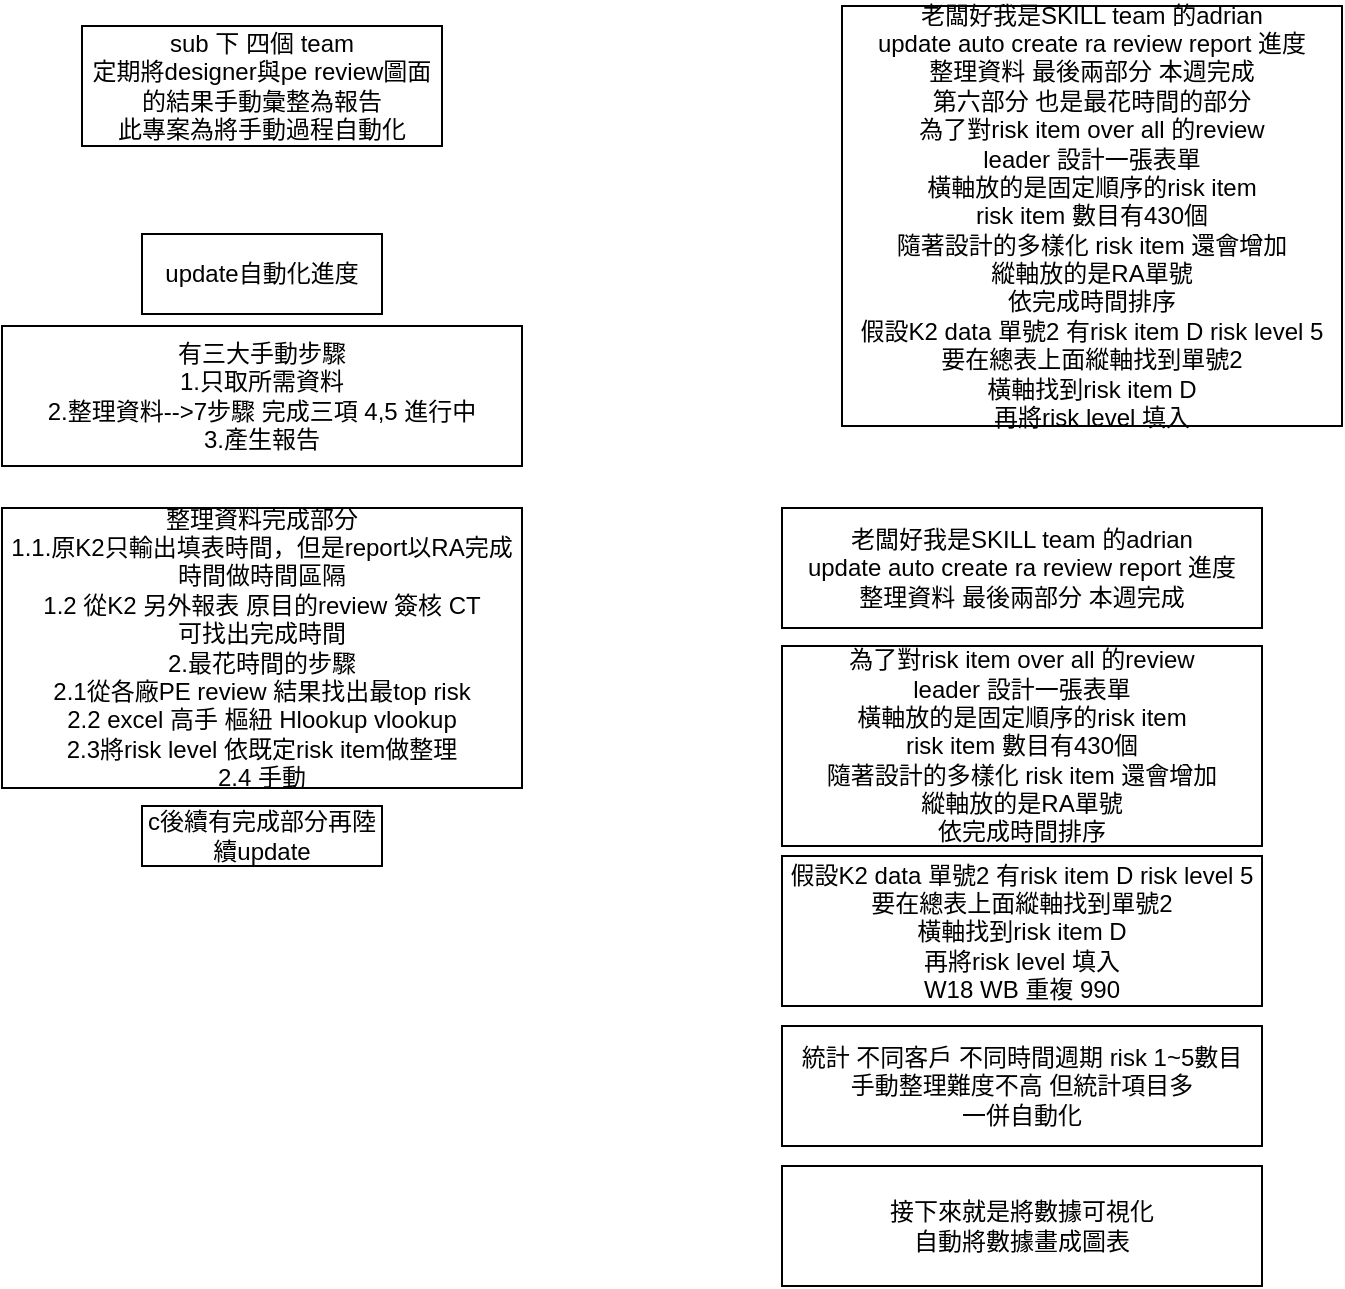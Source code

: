 <mxfile version="14.6.10" type="github">
  <diagram id="pPRPS4XdInJoalC7eAKX" name="Page-1">
    <mxGraphModel dx="782" dy="437" grid="1" gridSize="10" guides="1" tooltips="1" connect="1" arrows="1" fold="1" page="1" pageScale="1" pageWidth="827" pageHeight="1169" math="0" shadow="0">
      <root>
        <mxCell id="0" />
        <mxCell id="1" parent="0" />
        <mxCell id="IhpT-rHaxwDqToHM90CG-1" value="sub 下 四個 team&lt;br&gt;定期將designer與pe review圖面的結果手動彙整為報告&lt;br&gt;此專案為將手動過程自動化" style="rounded=0;whiteSpace=wrap;html=1;" parent="1" vertex="1">
          <mxGeometry x="160" y="140" width="180" height="60" as="geometry" />
        </mxCell>
        <mxCell id="u1KyyM-jcr3i3bjUg-Uj-1" value="update自動化進度" style="rounded=0;whiteSpace=wrap;html=1;" parent="1" vertex="1">
          <mxGeometry x="190" y="244" width="120" height="40" as="geometry" />
        </mxCell>
        <mxCell id="u1KyyM-jcr3i3bjUg-Uj-2" value="有三大手動步驟&lt;br&gt;1.只取所需資料&lt;br&gt;2.整理資料--&amp;gt;7步驟 完成三項 4,5 進行中&lt;br&gt;3.產生報告" style="rounded=0;whiteSpace=wrap;html=1;" parent="1" vertex="1">
          <mxGeometry x="120" y="290" width="260" height="70" as="geometry" />
        </mxCell>
        <mxCell id="u1KyyM-jcr3i3bjUg-Uj-3" value="整理資料完成部分&lt;br&gt;1.1.原K2只輸出填表時間，但是report以RA完成時間做時間區隔&lt;br&gt;1.2 從K2 另外報表 原目的review 簽核 CT &lt;br&gt;可找出完成時間&lt;br&gt;2.最花時間的步驟&lt;br&gt;2.1從各廠PE review 結果找出最top risk&lt;br&gt;2.2 excel 高手 樞紐 Hlookup vlookup&lt;br&gt;2.3將risk level 依既定risk item做整理&lt;br&gt;2.4 手動" style="rounded=0;whiteSpace=wrap;html=1;" parent="1" vertex="1">
          <mxGeometry x="120" y="381" width="260" height="140" as="geometry" />
        </mxCell>
        <mxCell id="u1KyyM-jcr3i3bjUg-Uj-4" value="c後續有完成部分再陸續update" style="rounded=0;whiteSpace=wrap;html=1;" parent="1" vertex="1">
          <mxGeometry x="190" y="530" width="120" height="30" as="geometry" />
        </mxCell>
        <mxCell id="BPWaIltQ_Cum5mJ5Jvex-2" value="老闆好我是SKILL team 的adrian&lt;br&gt;update auto create ra review report 進度&lt;br&gt;整理資料 最後兩部分 本週完成&lt;br&gt;第六部分 也是最花時間的部分&lt;br&gt;為了對risk item over all 的review&lt;br&gt;leader 設計一張表單&lt;br&gt;橫軸放的是固定順序的risk item&lt;br&gt;risk item 數目有430個&lt;br&gt;隨著設計的多樣化 risk item 還會增加&lt;br&gt;縱軸放的是RA單號&lt;br&gt;依完成時間排序&lt;br&gt;假設K2 data 單號2 有risk item D risk level 5&lt;br&gt;要在總表上面縱軸找到單號2&lt;br&gt;橫軸找到risk item D&lt;br&gt;再將risk level 填入" style="rounded=0;whiteSpace=wrap;html=1;" vertex="1" parent="1">
          <mxGeometry x="540" y="130" width="250" height="210" as="geometry" />
        </mxCell>
        <mxCell id="BPWaIltQ_Cum5mJ5Jvex-3" value="&lt;span&gt;老闆好我是SKILL team 的adrian&lt;/span&gt;&lt;br&gt;&lt;span&gt;update auto create ra review report 進度&lt;/span&gt;&lt;br&gt;&lt;span&gt;整理資料 最後兩部分 本週完成&lt;/span&gt;" style="rounded=0;whiteSpace=wrap;html=1;" vertex="1" parent="1">
          <mxGeometry x="510" y="381" width="240" height="60" as="geometry" />
        </mxCell>
        <mxCell id="BPWaIltQ_Cum5mJ5Jvex-4" value="&lt;span&gt;為了對risk item over all 的review&lt;/span&gt;&lt;br&gt;&lt;span&gt;leader 設計一張表單&lt;/span&gt;&lt;br&gt;&lt;span&gt;橫軸放的是固定順序的risk item&lt;/span&gt;&lt;br&gt;&lt;span&gt;risk item 數目有430個&lt;/span&gt;&lt;br&gt;&lt;span&gt;隨著設計的多樣化 risk item 還會增加&lt;/span&gt;&lt;br&gt;&lt;span&gt;縱軸放的是RA單號&lt;/span&gt;&lt;br&gt;&lt;span&gt;依完成時間排序&lt;/span&gt;" style="rounded=0;whiteSpace=wrap;html=1;" vertex="1" parent="1">
          <mxGeometry x="510" y="450" width="240" height="100" as="geometry" />
        </mxCell>
        <mxCell id="BPWaIltQ_Cum5mJ5Jvex-5" value="&lt;span&gt;假設K2 data 單號2 有risk item D risk level 5&lt;/span&gt;&lt;br&gt;&lt;span&gt;要在總表上面縱軸找到單號2&lt;/span&gt;&lt;br&gt;&lt;span&gt;橫軸找到risk item D&lt;/span&gt;&lt;br&gt;&lt;span&gt;再將risk level 填入&lt;br&gt;W18 WB 重複 990&lt;br&gt;&lt;/span&gt;" style="rounded=0;whiteSpace=wrap;html=1;" vertex="1" parent="1">
          <mxGeometry x="510" y="555" width="240" height="75" as="geometry" />
        </mxCell>
        <mxCell id="BPWaIltQ_Cum5mJ5Jvex-6" value="統計 不同客戶 不同時間週期 risk 1~5數目&lt;br&gt;手動整理難度不高 但統計項目多&lt;br&gt;一併自動化" style="rounded=0;whiteSpace=wrap;html=1;" vertex="1" parent="1">
          <mxGeometry x="510" y="640" width="240" height="60" as="geometry" />
        </mxCell>
        <mxCell id="BPWaIltQ_Cum5mJ5Jvex-7" value="接下來就是將數據可視化&lt;br&gt;自動將數據畫成圖表" style="rounded=0;whiteSpace=wrap;html=1;" vertex="1" parent="1">
          <mxGeometry x="510" y="710" width="240" height="60" as="geometry" />
        </mxCell>
      </root>
    </mxGraphModel>
  </diagram>
</mxfile>
